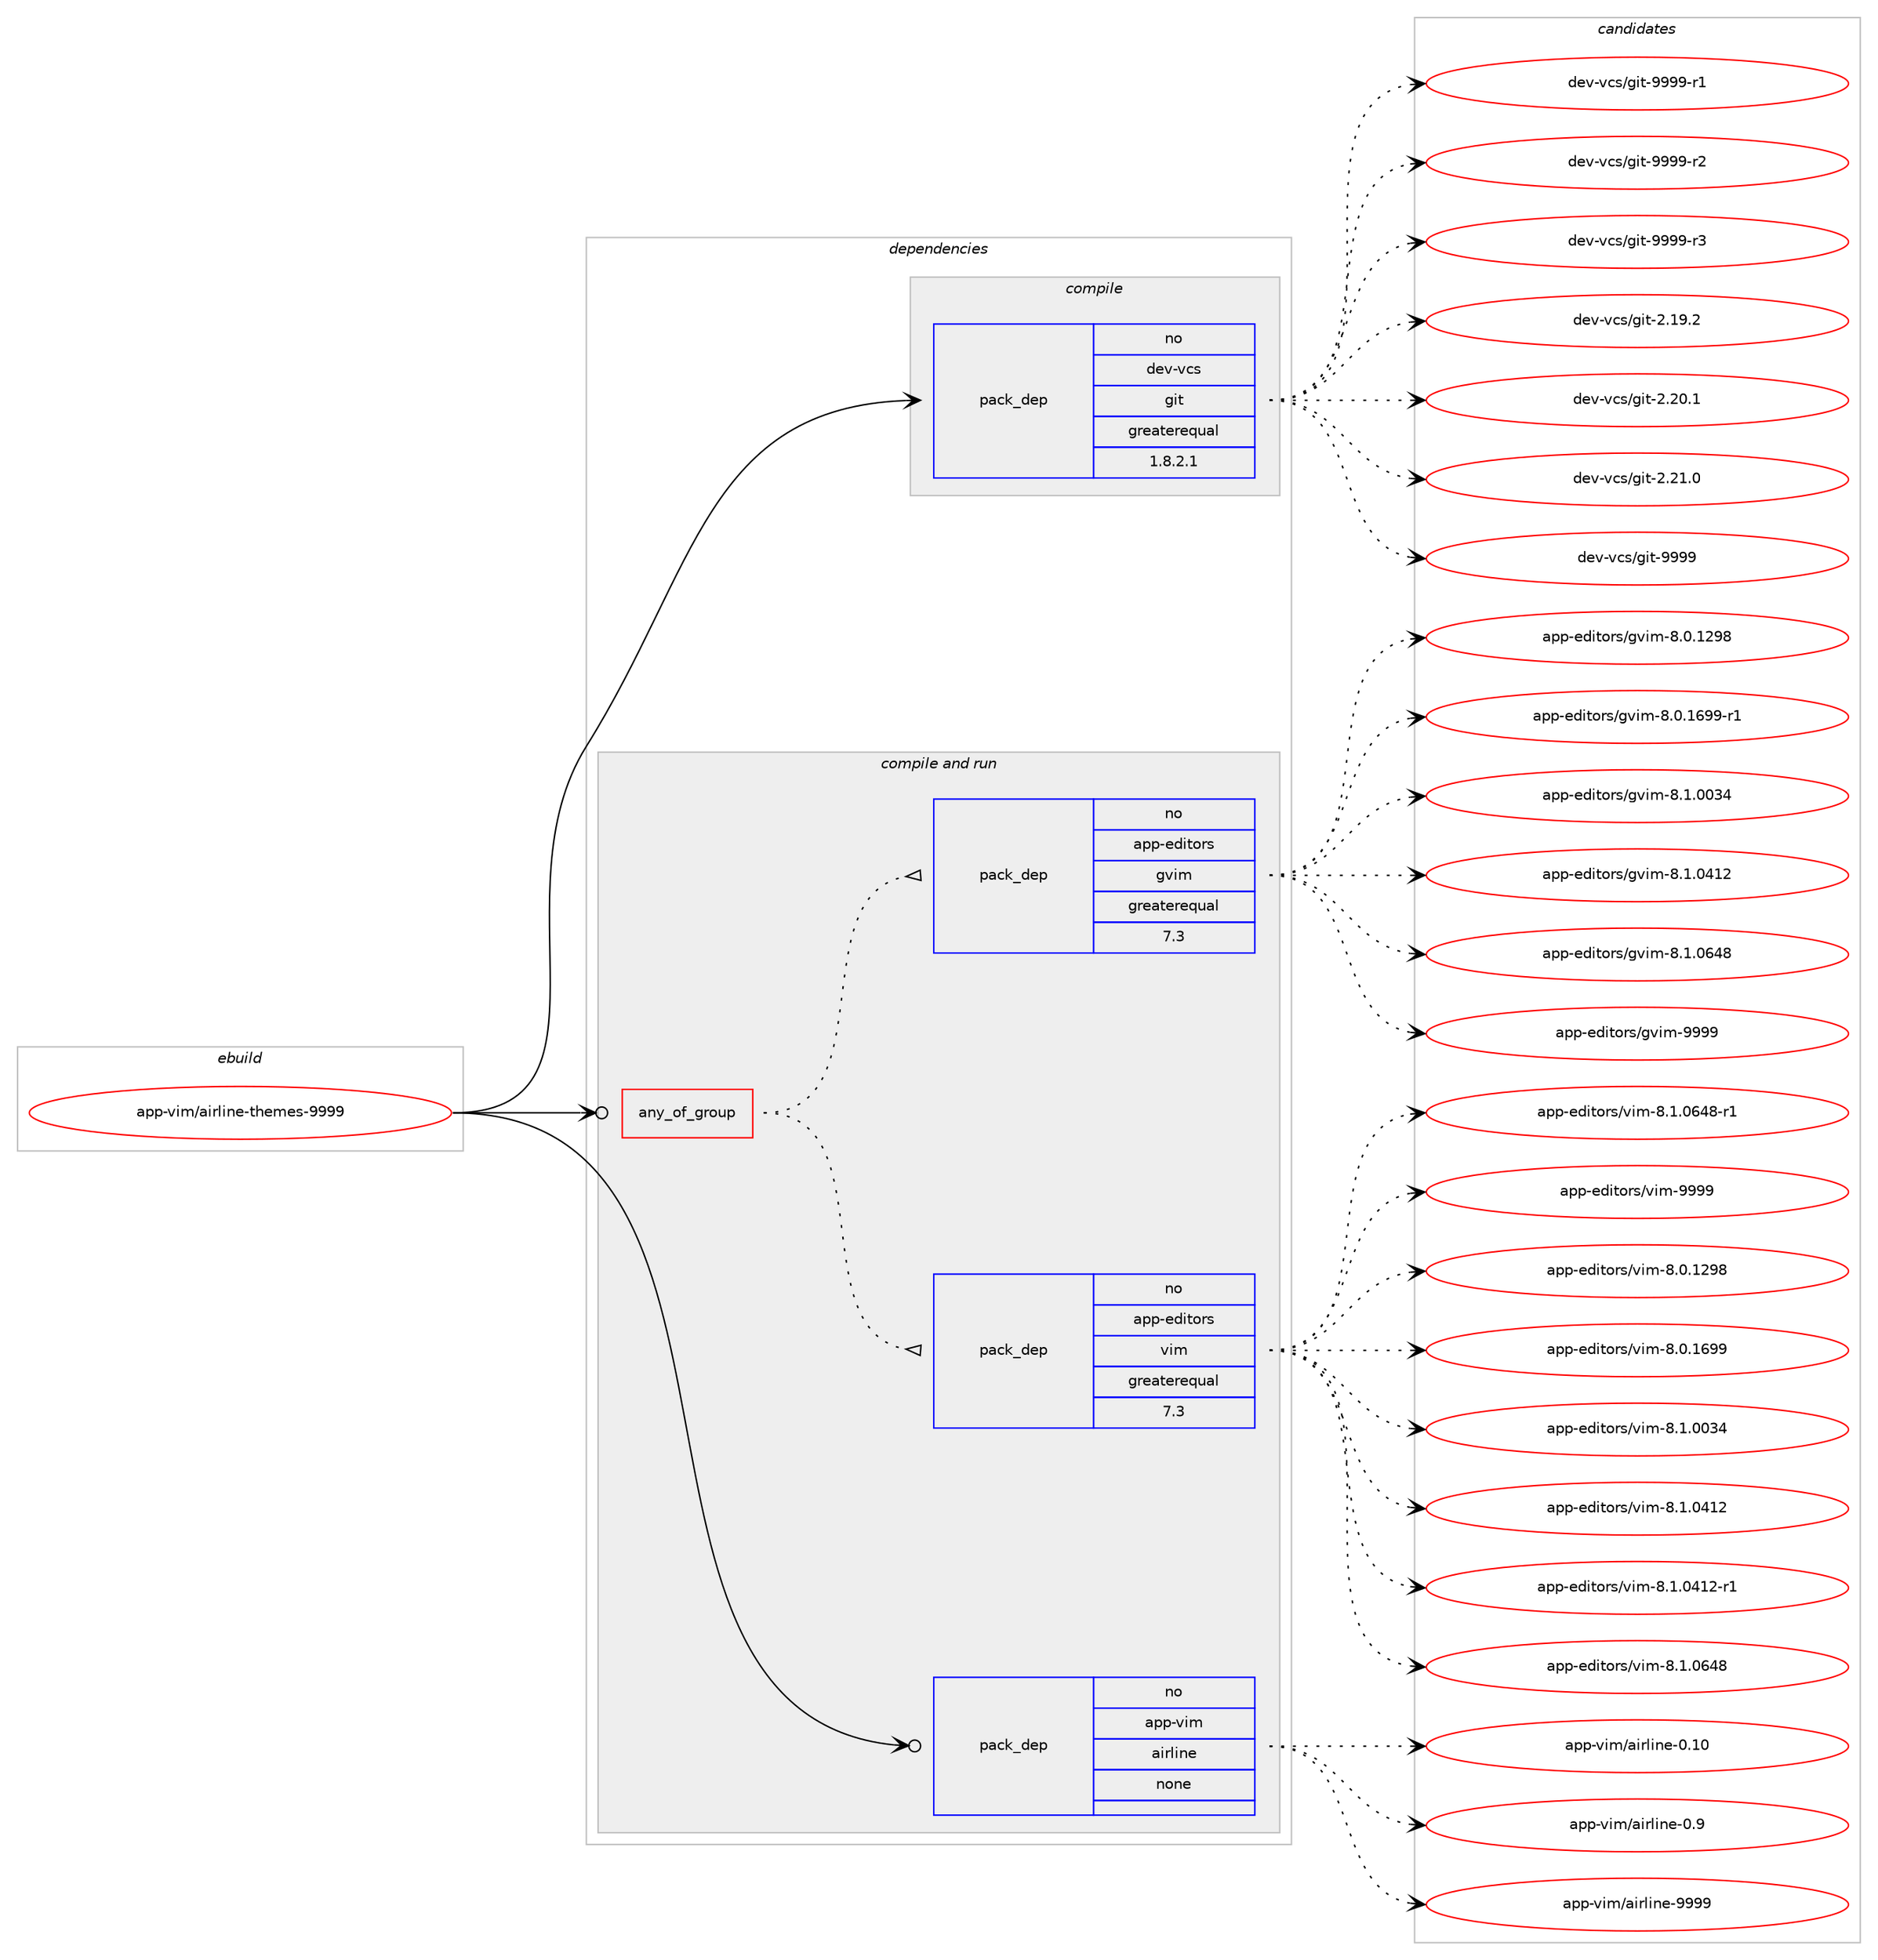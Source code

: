 digraph prolog {

# *************
# Graph options
# *************

newrank=true;
concentrate=true;
compound=true;
graph [rankdir=LR,fontname=Helvetica,fontsize=10,ranksep=1.5];#, ranksep=2.5, nodesep=0.2];
edge  [arrowhead=vee];
node  [fontname=Helvetica,fontsize=10];

# **********
# The ebuild
# **********

subgraph cluster_leftcol {
color=gray;
rank=same;
label=<<i>ebuild</i>>;
id [label="app-vim/airline-themes-9999", color=red, width=4, href="../app-vim/airline-themes-9999.svg"];
}

# ****************
# The dependencies
# ****************

subgraph cluster_midcol {
color=gray;
label=<<i>dependencies</i>>;
subgraph cluster_compile {
fillcolor="#eeeeee";
style=filled;
label=<<i>compile</i>>;
subgraph pack936903 {
dependency1313852 [label=<<TABLE BORDER="0" CELLBORDER="1" CELLSPACING="0" CELLPADDING="4" WIDTH="220"><TR><TD ROWSPAN="6" CELLPADDING="30">pack_dep</TD></TR><TR><TD WIDTH="110">no</TD></TR><TR><TD>dev-vcs</TD></TR><TR><TD>git</TD></TR><TR><TD>greaterequal</TD></TR><TR><TD>1.8.2.1</TD></TR></TABLE>>, shape=none, color=blue];
}
id:e -> dependency1313852:w [weight=20,style="solid",arrowhead="vee"];
}
subgraph cluster_compileandrun {
fillcolor="#eeeeee";
style=filled;
label=<<i>compile and run</i>>;
subgraph any20036 {
dependency1313853 [label=<<TABLE BORDER="0" CELLBORDER="1" CELLSPACING="0" CELLPADDING="4"><TR><TD CELLPADDING="10">any_of_group</TD></TR></TABLE>>, shape=none, color=red];subgraph pack936904 {
dependency1313854 [label=<<TABLE BORDER="0" CELLBORDER="1" CELLSPACING="0" CELLPADDING="4" WIDTH="220"><TR><TD ROWSPAN="6" CELLPADDING="30">pack_dep</TD></TR><TR><TD WIDTH="110">no</TD></TR><TR><TD>app-editors</TD></TR><TR><TD>vim</TD></TR><TR><TD>greaterequal</TD></TR><TR><TD>7.3</TD></TR></TABLE>>, shape=none, color=blue];
}
dependency1313853:e -> dependency1313854:w [weight=20,style="dotted",arrowhead="oinv"];
subgraph pack936905 {
dependency1313855 [label=<<TABLE BORDER="0" CELLBORDER="1" CELLSPACING="0" CELLPADDING="4" WIDTH="220"><TR><TD ROWSPAN="6" CELLPADDING="30">pack_dep</TD></TR><TR><TD WIDTH="110">no</TD></TR><TR><TD>app-editors</TD></TR><TR><TD>gvim</TD></TR><TR><TD>greaterequal</TD></TR><TR><TD>7.3</TD></TR></TABLE>>, shape=none, color=blue];
}
dependency1313853:e -> dependency1313855:w [weight=20,style="dotted",arrowhead="oinv"];
}
id:e -> dependency1313853:w [weight=20,style="solid",arrowhead="odotvee"];
subgraph pack936906 {
dependency1313856 [label=<<TABLE BORDER="0" CELLBORDER="1" CELLSPACING="0" CELLPADDING="4" WIDTH="220"><TR><TD ROWSPAN="6" CELLPADDING="30">pack_dep</TD></TR><TR><TD WIDTH="110">no</TD></TR><TR><TD>app-vim</TD></TR><TR><TD>airline</TD></TR><TR><TD>none</TD></TR><TR><TD></TD></TR></TABLE>>, shape=none, color=blue];
}
id:e -> dependency1313856:w [weight=20,style="solid",arrowhead="odotvee"];
}
subgraph cluster_run {
fillcolor="#eeeeee";
style=filled;
label=<<i>run</i>>;
}
}

# **************
# The candidates
# **************

subgraph cluster_choices {
rank=same;
color=gray;
label=<<i>candidates</i>>;

subgraph choice936903 {
color=black;
nodesep=1;
choice10010111845118991154710310511645504649574650 [label="dev-vcs/git-2.19.2", color=red, width=4,href="../dev-vcs/git-2.19.2.svg"];
choice10010111845118991154710310511645504650484649 [label="dev-vcs/git-2.20.1", color=red, width=4,href="../dev-vcs/git-2.20.1.svg"];
choice10010111845118991154710310511645504650494648 [label="dev-vcs/git-2.21.0", color=red, width=4,href="../dev-vcs/git-2.21.0.svg"];
choice1001011184511899115471031051164557575757 [label="dev-vcs/git-9999", color=red, width=4,href="../dev-vcs/git-9999.svg"];
choice10010111845118991154710310511645575757574511449 [label="dev-vcs/git-9999-r1", color=red, width=4,href="../dev-vcs/git-9999-r1.svg"];
choice10010111845118991154710310511645575757574511450 [label="dev-vcs/git-9999-r2", color=red, width=4,href="../dev-vcs/git-9999-r2.svg"];
choice10010111845118991154710310511645575757574511451 [label="dev-vcs/git-9999-r3", color=red, width=4,href="../dev-vcs/git-9999-r3.svg"];
dependency1313852:e -> choice10010111845118991154710310511645504649574650:w [style=dotted,weight="100"];
dependency1313852:e -> choice10010111845118991154710310511645504650484649:w [style=dotted,weight="100"];
dependency1313852:e -> choice10010111845118991154710310511645504650494648:w [style=dotted,weight="100"];
dependency1313852:e -> choice1001011184511899115471031051164557575757:w [style=dotted,weight="100"];
dependency1313852:e -> choice10010111845118991154710310511645575757574511449:w [style=dotted,weight="100"];
dependency1313852:e -> choice10010111845118991154710310511645575757574511450:w [style=dotted,weight="100"];
dependency1313852:e -> choice10010111845118991154710310511645575757574511451:w [style=dotted,weight="100"];
}
subgraph choice936904 {
color=black;
nodesep=1;
choice971121124510110010511611111411547118105109455646484649505756 [label="app-editors/vim-8.0.1298", color=red, width=4,href="../app-editors/vim-8.0.1298.svg"];
choice971121124510110010511611111411547118105109455646484649545757 [label="app-editors/vim-8.0.1699", color=red, width=4,href="../app-editors/vim-8.0.1699.svg"];
choice971121124510110010511611111411547118105109455646494648485152 [label="app-editors/vim-8.1.0034", color=red, width=4,href="../app-editors/vim-8.1.0034.svg"];
choice971121124510110010511611111411547118105109455646494648524950 [label="app-editors/vim-8.1.0412", color=red, width=4,href="../app-editors/vim-8.1.0412.svg"];
choice9711211245101100105116111114115471181051094556464946485249504511449 [label="app-editors/vim-8.1.0412-r1", color=red, width=4,href="../app-editors/vim-8.1.0412-r1.svg"];
choice971121124510110010511611111411547118105109455646494648545256 [label="app-editors/vim-8.1.0648", color=red, width=4,href="../app-editors/vim-8.1.0648.svg"];
choice9711211245101100105116111114115471181051094556464946485452564511449 [label="app-editors/vim-8.1.0648-r1", color=red, width=4,href="../app-editors/vim-8.1.0648-r1.svg"];
choice9711211245101100105116111114115471181051094557575757 [label="app-editors/vim-9999", color=red, width=4,href="../app-editors/vim-9999.svg"];
dependency1313854:e -> choice971121124510110010511611111411547118105109455646484649505756:w [style=dotted,weight="100"];
dependency1313854:e -> choice971121124510110010511611111411547118105109455646484649545757:w [style=dotted,weight="100"];
dependency1313854:e -> choice971121124510110010511611111411547118105109455646494648485152:w [style=dotted,weight="100"];
dependency1313854:e -> choice971121124510110010511611111411547118105109455646494648524950:w [style=dotted,weight="100"];
dependency1313854:e -> choice9711211245101100105116111114115471181051094556464946485249504511449:w [style=dotted,weight="100"];
dependency1313854:e -> choice971121124510110010511611111411547118105109455646494648545256:w [style=dotted,weight="100"];
dependency1313854:e -> choice9711211245101100105116111114115471181051094556464946485452564511449:w [style=dotted,weight="100"];
dependency1313854:e -> choice9711211245101100105116111114115471181051094557575757:w [style=dotted,weight="100"];
}
subgraph choice936905 {
color=black;
nodesep=1;
choice971121124510110010511611111411547103118105109455646484649505756 [label="app-editors/gvim-8.0.1298", color=red, width=4,href="../app-editors/gvim-8.0.1298.svg"];
choice9711211245101100105116111114115471031181051094556464846495457574511449 [label="app-editors/gvim-8.0.1699-r1", color=red, width=4,href="../app-editors/gvim-8.0.1699-r1.svg"];
choice971121124510110010511611111411547103118105109455646494648485152 [label="app-editors/gvim-8.1.0034", color=red, width=4,href="../app-editors/gvim-8.1.0034.svg"];
choice971121124510110010511611111411547103118105109455646494648524950 [label="app-editors/gvim-8.1.0412", color=red, width=4,href="../app-editors/gvim-8.1.0412.svg"];
choice971121124510110010511611111411547103118105109455646494648545256 [label="app-editors/gvim-8.1.0648", color=red, width=4,href="../app-editors/gvim-8.1.0648.svg"];
choice9711211245101100105116111114115471031181051094557575757 [label="app-editors/gvim-9999", color=red, width=4,href="../app-editors/gvim-9999.svg"];
dependency1313855:e -> choice971121124510110010511611111411547103118105109455646484649505756:w [style=dotted,weight="100"];
dependency1313855:e -> choice9711211245101100105116111114115471031181051094556464846495457574511449:w [style=dotted,weight="100"];
dependency1313855:e -> choice971121124510110010511611111411547103118105109455646494648485152:w [style=dotted,weight="100"];
dependency1313855:e -> choice971121124510110010511611111411547103118105109455646494648524950:w [style=dotted,weight="100"];
dependency1313855:e -> choice971121124510110010511611111411547103118105109455646494648545256:w [style=dotted,weight="100"];
dependency1313855:e -> choice9711211245101100105116111114115471031181051094557575757:w [style=dotted,weight="100"];
}
subgraph choice936906 {
color=black;
nodesep=1;
choice971121124511810510947971051141081051101014548464948 [label="app-vim/airline-0.10", color=red, width=4,href="../app-vim/airline-0.10.svg"];
choice9711211245118105109479710511410810511010145484657 [label="app-vim/airline-0.9", color=red, width=4,href="../app-vim/airline-0.9.svg"];
choice971121124511810510947971051141081051101014557575757 [label="app-vim/airline-9999", color=red, width=4,href="../app-vim/airline-9999.svg"];
dependency1313856:e -> choice971121124511810510947971051141081051101014548464948:w [style=dotted,weight="100"];
dependency1313856:e -> choice9711211245118105109479710511410810511010145484657:w [style=dotted,weight="100"];
dependency1313856:e -> choice971121124511810510947971051141081051101014557575757:w [style=dotted,weight="100"];
}
}

}

